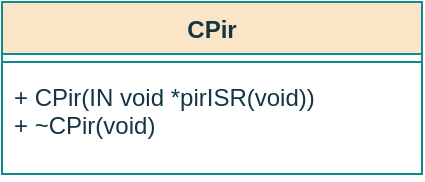 <mxfile version="16.0.0" type="github" pages="2">
  <diagram id="TWfBG6paHgwE_CAJPIZ4" name="Class">
    <mxGraphModel dx="375" dy="212" grid="1" gridSize="10" guides="1" tooltips="1" connect="1" arrows="1" fold="1" page="1" pageScale="1" pageWidth="827" pageHeight="1169" math="0" shadow="0">
      <root>
        <mxCell id="0" />
        <mxCell id="1" parent="0" />
        <mxCell id="cH0eLoG-69Wfa-AFpxMm-3" value="CPir" style="swimlane;fontStyle=1;align=center;verticalAlign=top;childLayout=stackLayout;horizontal=1;startSize=26;horizontalStack=0;resizeParent=1;resizeParentMax=0;resizeLast=0;collapsible=1;marginBottom=0;fillColor=#FAE5C7;strokeColor=#0F8B8D;fontColor=#143642;" parent="1" vertex="1">
          <mxGeometry x="320" y="188" width="210" height="86" as="geometry" />
        </mxCell>
        <mxCell id="cH0eLoG-69Wfa-AFpxMm-5" value="" style="line;strokeWidth=1;fillColor=none;align=left;verticalAlign=middle;spacingTop=-1;spacingLeft=3;spacingRight=3;rotatable=0;labelPosition=right;points=[];portConstraint=eastwest;labelBackgroundColor=#DAD2D8;strokeColor=#0F8B8D;fontColor=#143642;" parent="cH0eLoG-69Wfa-AFpxMm-3" vertex="1">
          <mxGeometry y="26" width="210" height="8" as="geometry" />
        </mxCell>
        <mxCell id="cH0eLoG-69Wfa-AFpxMm-6" value="+ CPir(IN void *pirISR(void))&#xa;+ ~CPir(void)&#xa;&#xa;&#xa; " style="text;strokeColor=none;fillColor=none;align=left;verticalAlign=top;spacingLeft=4;spacingRight=4;overflow=hidden;rotatable=0;points=[[0,0.5],[1,0.5]];portConstraint=eastwest;fontColor=#143642;" parent="cH0eLoG-69Wfa-AFpxMm-3" vertex="1">
          <mxGeometry y="34" width="210" height="52" as="geometry" />
        </mxCell>
      </root>
    </mxGraphModel>
  </diagram>
  <diagram id="EubKbIE0oCBdHCRkwixs" name="Constructor">
    <mxGraphModel dx="643" dy="364" grid="1" gridSize="10" guides="1" tooltips="1" connect="1" arrows="1" fold="1" page="1" pageScale="1" pageWidth="850" pageHeight="1100" math="0" shadow="0">
      <root>
        <mxCell id="gARFbOcgHYlfv7_gP0-p-0" />
        <mxCell id="gARFbOcgHYlfv7_gP0-p-1" parent="gARFbOcgHYlfv7_gP0-p-0" />
        <mxCell id="gARFbOcgHYlfv7_gP0-p-2" style="edgeStyle=orthogonalEdgeStyle;curved=0;rounded=1;sketch=0;orthogonalLoop=1;jettySize=auto;html=1;exitX=0.5;exitY=1;exitDx=0;exitDy=0;entryX=0.5;entryY=0;entryDx=0;entryDy=0;fontColor=#143642;strokeColor=#A8201A;fillColor=#FAE5C7;" parent="gARFbOcgHYlfv7_gP0-p-1" source="gARFbOcgHYlfv7_gP0-p-3" edge="1">
          <mxGeometry relative="1" as="geometry">
            <mxPoint x="435.26" y="120.0" as="targetPoint" />
          </mxGeometry>
        </mxCell>
        <mxCell id="gARFbOcgHYlfv7_gP0-p-3" value="&lt;div&gt;CPir&lt;/div&gt;&lt;div&gt;&lt;br&gt;&lt;/div&gt;&lt;div&gt;IN: *&lt;i&gt;&lt;span style=&quot;font-weight: normal&quot;&gt;pirISR()&lt;/span&gt;&lt;/i&gt; &lt;/div&gt;" style="ellipse;whiteSpace=wrap;html=1;fillColor=#FAE5C7;strokeColor=#0F8B8D;fontColor=#143642;fontStyle=1" parent="gARFbOcgHYlfv7_gP0-p-1" vertex="1">
          <mxGeometry x="360.26" y="30" width="150" height="60" as="geometry" />
        </mxCell>
        <mxCell id="gARFbOcgHYlfv7_gP0-p-4" style="edgeStyle=orthogonalEdgeStyle;curved=0;rounded=1;sketch=0;orthogonalLoop=1;jettySize=auto;html=1;exitX=0.5;exitY=1;exitDx=0;exitDy=0;entryX=0.5;entryY=0;entryDx=0;entryDy=0;fontColor=#143642;strokeColor=#A8201A;fillColor=#FAE5C7;" parent="gARFbOcgHYlfv7_gP0-p-1" source="gARFbOcgHYlfv7_gP0-p-5" edge="1" target="LV8X2QdvA9ExCRtLHR7V-0">
          <mxGeometry relative="1" as="geometry">
            <mxPoint x="435" y="200" as="targetPoint" />
          </mxGeometry>
        </mxCell>
        <mxCell id="gARFbOcgHYlfv7_gP0-p-5" value="&lt;b&gt;Insert&lt;/b&gt; PIR device driver" style="rounded=0;whiteSpace=wrap;html=1;sketch=0;fontColor=#143642;strokeColor=#0F8B8D;fillColor=#FAE5C7;" parent="gARFbOcgHYlfv7_gP0-p-1" vertex="1">
          <mxGeometry x="360.26" y="120" width="150" height="40" as="geometry" />
        </mxCell>
        <mxCell id="gARFbOcgHYlfv7_gP0-p-6" style="edgeStyle=orthogonalEdgeStyle;curved=0;rounded=1;sketch=0;orthogonalLoop=1;jettySize=auto;html=1;exitX=0.5;exitY=1;exitDx=0;exitDy=0;entryX=0.5;entryY=0;entryDx=0;entryDy=0;fontColor=#143642;strokeColor=#A8201A;fillColor=#FAE5C7;" parent="gARFbOcgHYlfv7_gP0-p-1" source="LV8X2QdvA9ExCRtLHR7V-0" target="gARFbOcgHYlfv7_gP0-p-8" edge="1">
          <mxGeometry relative="1" as="geometry">
            <mxPoint x="434.76" y="230" as="sourcePoint" />
          </mxGeometry>
        </mxCell>
        <mxCell id="gARFbOcgHYlfv7_gP0-p-8" value="End" style="ellipse;whiteSpace=wrap;html=1;fillColor=#FAE5C7;strokeColor=#0F8B8D;fontColor=#143642;fontStyle=1" parent="gARFbOcgHYlfv7_gP0-p-1" vertex="1">
          <mxGeometry x="406.14" y="250" width="58.25" height="40" as="geometry" />
        </mxCell>
        <mxCell id="LV8X2QdvA9ExCRtLHR7V-0" value="&lt;b&gt;Set ISR&lt;/b&gt; to *&lt;i&gt;pirISR()&lt;/i&gt;" style="rounded=0;whiteSpace=wrap;html=1;sketch=0;fontColor=#143642;strokeColor=#0F8B8D;fillColor=#FAE5C7;" parent="gARFbOcgHYlfv7_gP0-p-1" vertex="1">
          <mxGeometry x="360.26" y="180" width="150" height="40" as="geometry" />
        </mxCell>
        <mxCell id="Y4TFFLjypiq3IUlGHGo--0" value="function that will implement the &lt;b&gt;PIR ISR&lt;/b&gt;" style="shape=note;whiteSpace=wrap;html=1;backgroundOutline=1;darkOpacity=0.05;rounded=0;sketch=0;fontColor=#143642;strokeColor=#0F8B8D;fillColor=#FAE5C7;size=9;fontSize=10;align=center;horizontal=1;verticalAlign=middle;" parent="gARFbOcgHYlfv7_gP0-p-1" vertex="1">
          <mxGeometry x="190" y="80" width="110" height="50" as="geometry" />
        </mxCell>
        <mxCell id="Y4TFFLjypiq3IUlGHGo--1" value="" style="endArrow=none;dashed=1;html=1;rounded=1;sketch=0;fontColor=#143642;strokeColor=#A8201A;fillColor=#FAE5C7;curved=0;exitX=0;exitY=0;exitDx=110;exitDy=29.5;exitPerimeter=0;entryX=0;entryY=1;entryDx=0;entryDy=0;" parent="gARFbOcgHYlfv7_gP0-p-1" source="Y4TFFLjypiq3IUlGHGo--0" target="gARFbOcgHYlfv7_gP0-p-3" edge="1">
          <mxGeometry width="50" height="50" relative="1" as="geometry">
            <mxPoint x="310.19" y="90.0" as="sourcePoint" />
            <mxPoint x="330.19" y="120" as="targetPoint" />
          </mxGeometry>
        </mxCell>
        <mxCell id="jg5DfZLlj7k6wXaWBkHM-0" style="edgeStyle=orthogonalEdgeStyle;curved=0;rounded=1;sketch=0;orthogonalLoop=1;jettySize=auto;html=1;exitX=0.5;exitY=1;exitDx=0;exitDy=0;entryX=0.5;entryY=0;entryDx=0;entryDy=0;fontColor=#143642;strokeColor=#A8201A;fillColor=#FAE5C7;" parent="gARFbOcgHYlfv7_gP0-p-1" source="jg5DfZLlj7k6wXaWBkHM-1" edge="1">
          <mxGeometry relative="1" as="geometry">
            <mxPoint x="645" y="120.0" as="targetPoint" />
          </mxGeometry>
        </mxCell>
        <mxCell id="jg5DfZLlj7k6wXaWBkHM-1" value="&lt;div&gt;~CPir&lt;/div&gt;" style="ellipse;whiteSpace=wrap;html=1;fillColor=#FAE5C7;strokeColor=#0F8B8D;fontColor=#143642;fontStyle=1" parent="gARFbOcgHYlfv7_gP0-p-1" vertex="1">
          <mxGeometry x="585" y="30" width="120" height="60" as="geometry" />
        </mxCell>
        <mxCell id="jg5DfZLlj7k6wXaWBkHM-2" value="&lt;b&gt;Remove&lt;/b&gt; PIR device driver" style="rounded=0;whiteSpace=wrap;html=1;sketch=0;fontColor=#143642;strokeColor=#0F8B8D;fillColor=#FAE5C7;" parent="gARFbOcgHYlfv7_gP0-p-1" vertex="1">
          <mxGeometry x="570" y="180" width="150" height="40" as="geometry" />
        </mxCell>
        <mxCell id="jg5DfZLlj7k6wXaWBkHM-3" style="edgeStyle=orthogonalEdgeStyle;curved=0;rounded=1;sketch=0;orthogonalLoop=1;jettySize=auto;html=1;exitX=0.5;exitY=1;exitDx=0;exitDy=0;entryX=0.5;entryY=0;entryDx=0;entryDy=0;fontColor=#143642;strokeColor=#A8201A;fillColor=#FAE5C7;" parent="gARFbOcgHYlfv7_gP0-p-1" target="jg5DfZLlj7k6wXaWBkHM-4" edge="1">
          <mxGeometry relative="1" as="geometry">
            <mxPoint x="645" y="220" as="sourcePoint" />
          </mxGeometry>
        </mxCell>
        <mxCell id="jg5DfZLlj7k6wXaWBkHM-4" value="End" style="ellipse;whiteSpace=wrap;html=1;fillColor=#FAE5C7;strokeColor=#0F8B8D;fontColor=#143642;fontStyle=1" parent="gARFbOcgHYlfv7_gP0-p-1" vertex="1">
          <mxGeometry x="615.88" y="250" width="58.25" height="40" as="geometry" />
        </mxCell>
        <mxCell id="jg5DfZLlj7k6wXaWBkHM-5" style="edgeStyle=orthogonalEdgeStyle;rounded=1;orthogonalLoop=1;jettySize=auto;html=1;exitX=0.5;exitY=1;exitDx=0;exitDy=0;entryX=0.5;entryY=0;entryDx=0;entryDy=0;strokeColor=#A8201A;" parent="gARFbOcgHYlfv7_gP0-p-1" source="jg5DfZLlj7k6wXaWBkHM-6" target="jg5DfZLlj7k6wXaWBkHM-2" edge="1">
          <mxGeometry relative="1" as="geometry" />
        </mxCell>
        <mxCell id="jg5DfZLlj7k6wXaWBkHM-6" value="&lt;b&gt;Disable ISR&lt;/b&gt;&lt;i&gt;&lt;/i&gt;" style="rounded=0;whiteSpace=wrap;html=1;sketch=0;fontColor=#143642;strokeColor=#0F8B8D;fillColor=#FAE5C7;" parent="gARFbOcgHYlfv7_gP0-p-1" vertex="1">
          <mxGeometry x="570" y="120" width="150" height="40" as="geometry" />
        </mxCell>
      </root>
    </mxGraphModel>
  </diagram>
</mxfile>
